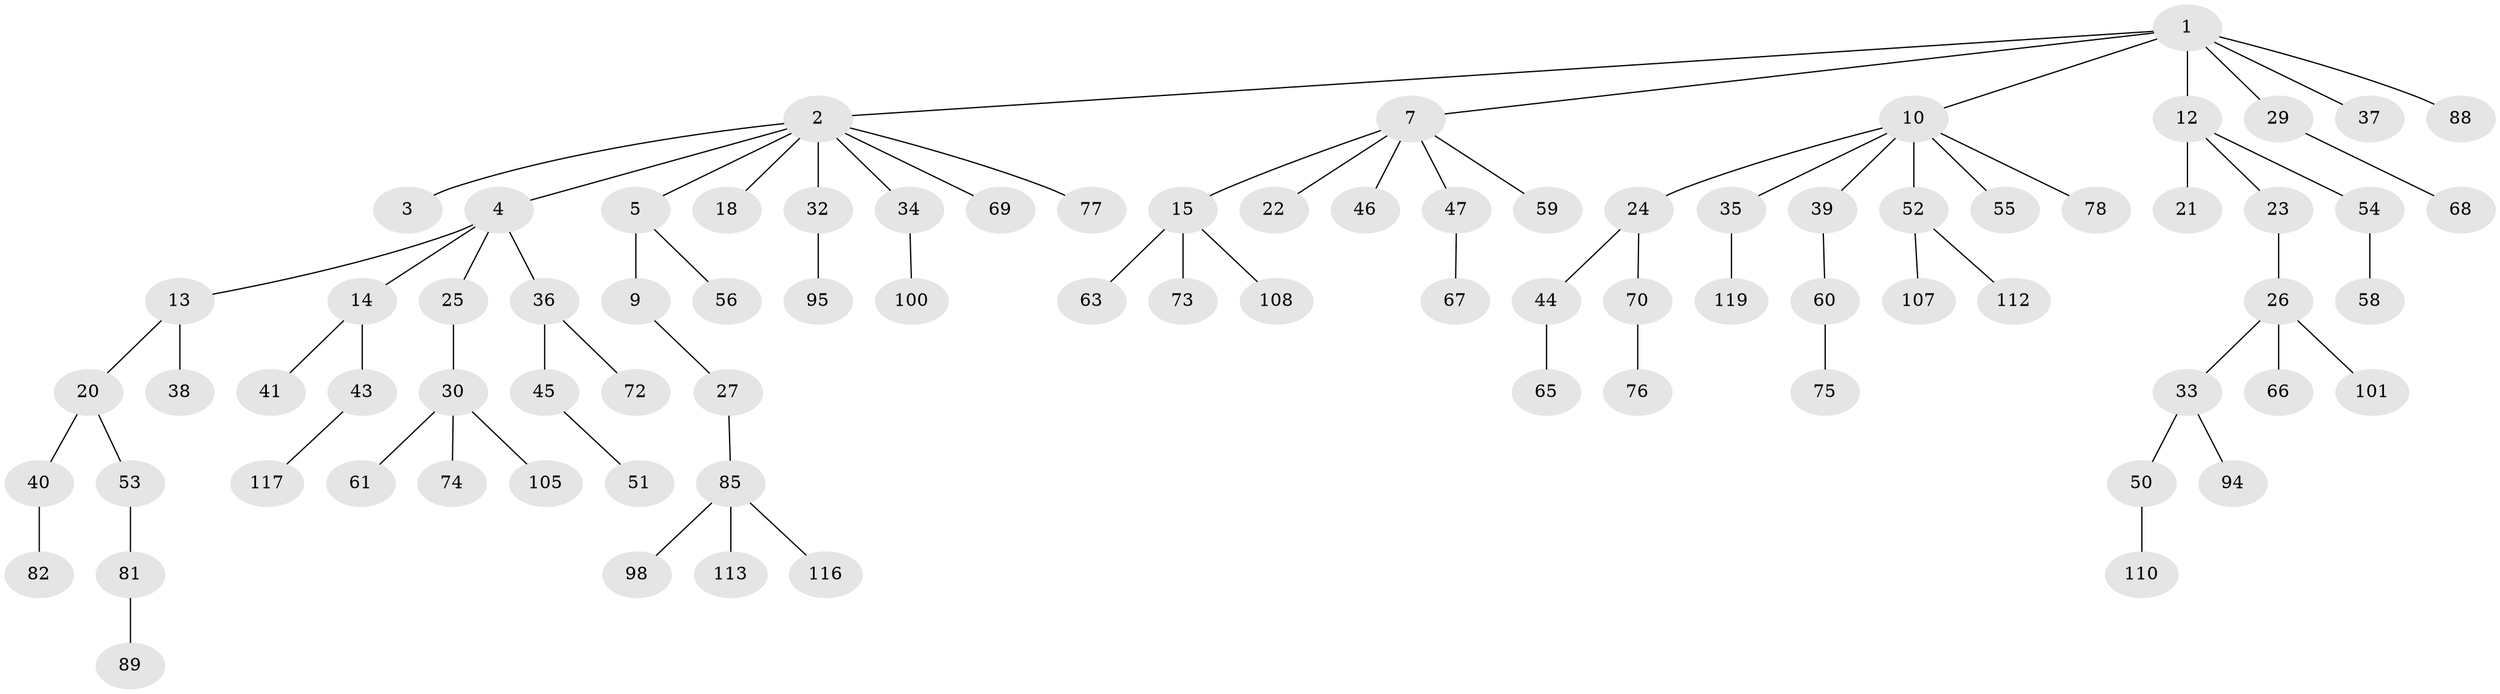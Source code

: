 // Generated by graph-tools (version 1.1) at 2025/24/03/03/25 07:24:06]
// undirected, 82 vertices, 81 edges
graph export_dot {
graph [start="1"]
  node [color=gray90,style=filled];
  1 [super="+11"];
  2 [super="+6"];
  3 [super="+17"];
  4 [super="+8"];
  5 [super="+87"];
  7 [super="+19"];
  9 [super="+57"];
  10 [super="+16"];
  12 [super="+48"];
  13 [super="+42"];
  14 [super="+111"];
  15 [super="+62"];
  18 [super="+28"];
  20 [super="+80"];
  21;
  22;
  23;
  24 [super="+49"];
  25;
  26 [super="+90"];
  27 [super="+64"];
  29;
  30 [super="+31"];
  32 [super="+97"];
  33 [super="+71"];
  34;
  35 [super="+103"];
  36 [super="+83"];
  37;
  38 [super="+115"];
  39 [super="+118"];
  40;
  41;
  43;
  44;
  45;
  46;
  47;
  50 [super="+91"];
  51;
  52 [super="+84"];
  53 [super="+106"];
  54;
  55 [super="+92"];
  56;
  58;
  59;
  60;
  61;
  63;
  65 [super="+86"];
  66 [super="+93"];
  67;
  68 [super="+102"];
  69;
  70;
  72;
  73 [super="+79"];
  74;
  75;
  76 [super="+96"];
  77;
  78;
  81 [super="+104"];
  82 [super="+109"];
  85 [super="+99"];
  88;
  89;
  94;
  95;
  98;
  100;
  101;
  105 [super="+114"];
  107;
  108;
  110;
  112;
  113 [super="+121"];
  116 [super="+120"];
  117;
  119;
  1 -- 2;
  1 -- 7;
  1 -- 10;
  1 -- 12;
  1 -- 29;
  1 -- 88;
  1 -- 37;
  2 -- 3;
  2 -- 4;
  2 -- 5;
  2 -- 32;
  2 -- 34;
  2 -- 18;
  2 -- 69;
  2 -- 77;
  4 -- 14;
  4 -- 36;
  4 -- 25;
  4 -- 13;
  5 -- 9;
  5 -- 56;
  7 -- 15;
  7 -- 47;
  7 -- 59;
  7 -- 22;
  7 -- 46;
  9 -- 27;
  10 -- 35;
  10 -- 55;
  10 -- 52;
  10 -- 39;
  10 -- 24;
  10 -- 78;
  12 -- 21;
  12 -- 23;
  12 -- 54;
  13 -- 20;
  13 -- 38;
  14 -- 41;
  14 -- 43;
  15 -- 73;
  15 -- 108;
  15 -- 63;
  20 -- 40;
  20 -- 53;
  23 -- 26;
  24 -- 44;
  24 -- 70;
  25 -- 30;
  26 -- 33;
  26 -- 66;
  26 -- 101;
  27 -- 85;
  29 -- 68;
  30 -- 74;
  30 -- 105;
  30 -- 61;
  32 -- 95;
  33 -- 50;
  33 -- 94;
  34 -- 100;
  35 -- 119;
  36 -- 45;
  36 -- 72;
  39 -- 60;
  40 -- 82;
  43 -- 117;
  44 -- 65;
  45 -- 51;
  47 -- 67;
  50 -- 110;
  52 -- 112;
  52 -- 107;
  53 -- 81;
  54 -- 58;
  60 -- 75;
  70 -- 76;
  81 -- 89;
  85 -- 98;
  85 -- 113;
  85 -- 116;
}
